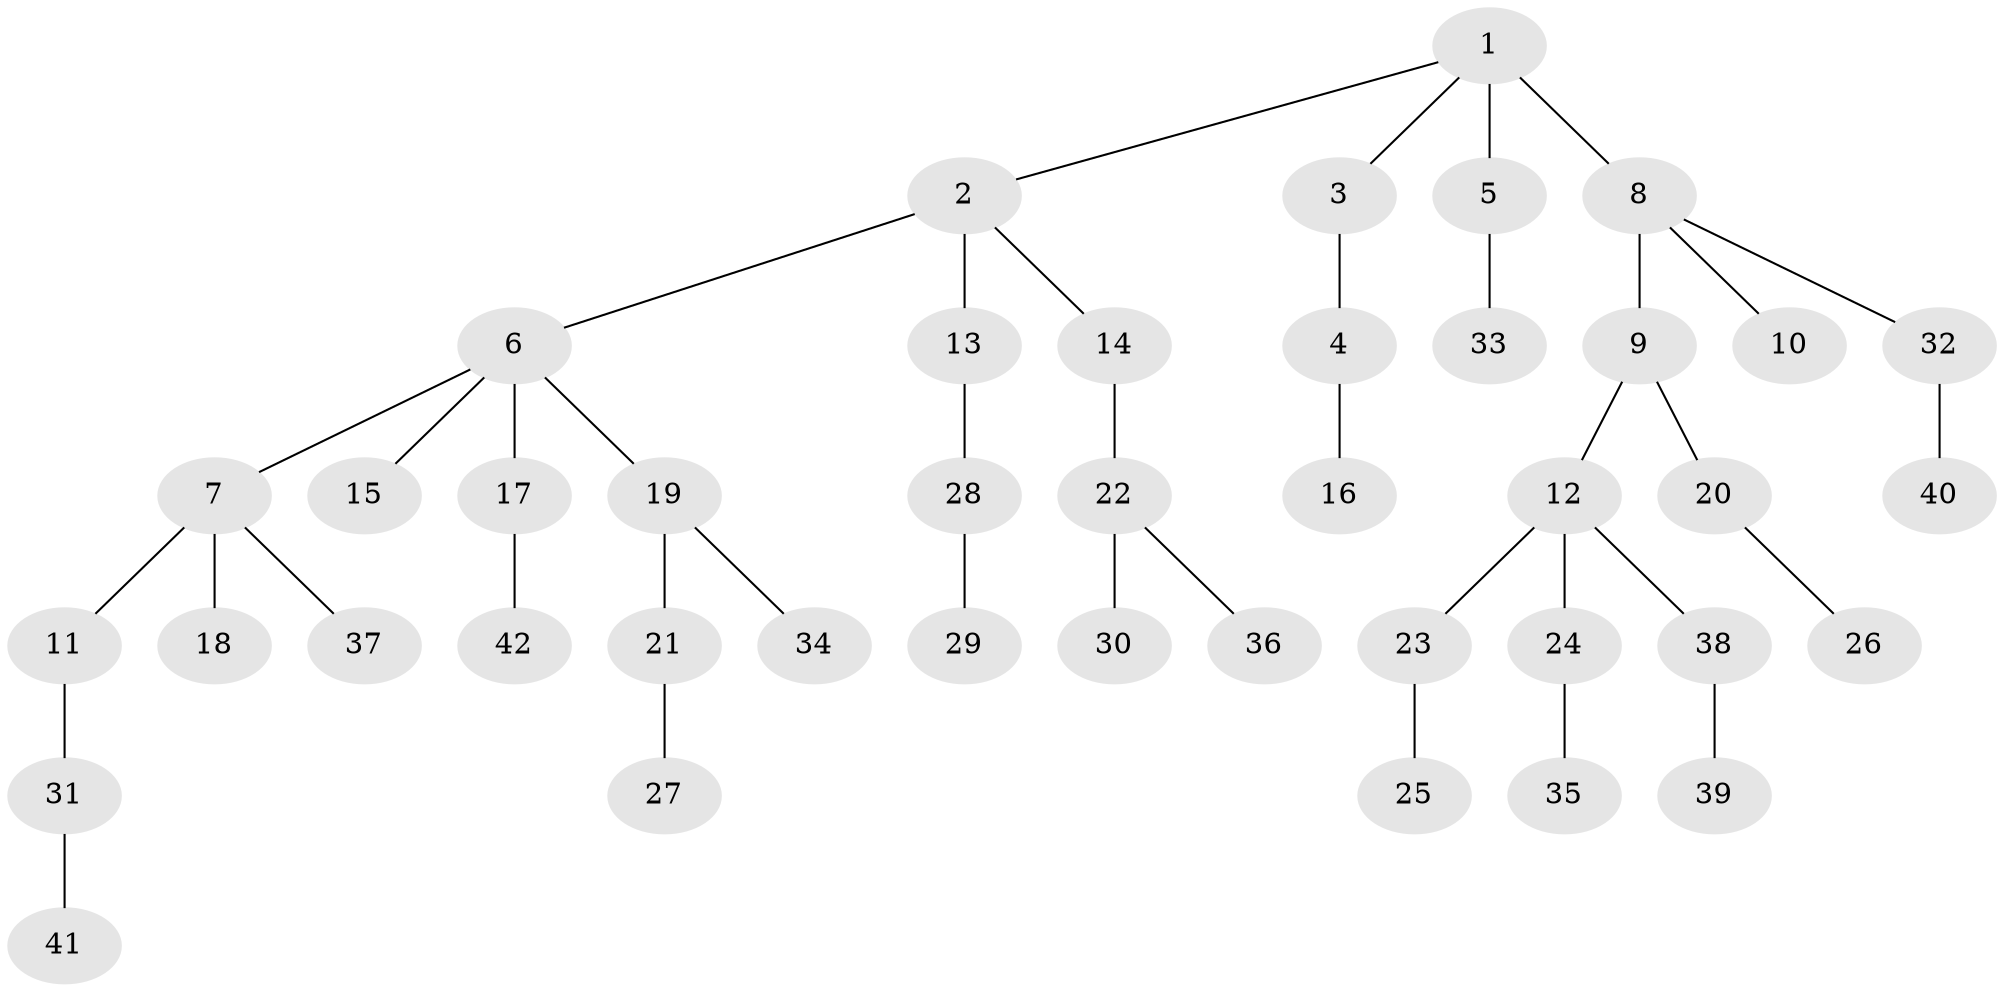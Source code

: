 // original degree distribution, {4: 0.08333333333333333, 5: 0.047619047619047616, 2: 0.15476190476190477, 6: 0.023809523809523808, 3: 0.13095238095238096, 1: 0.5595238095238095}
// Generated by graph-tools (version 1.1) at 2025/36/03/09/25 02:36:51]
// undirected, 42 vertices, 41 edges
graph export_dot {
graph [start="1"]
  node [color=gray90,style=filled];
  1;
  2;
  3;
  4;
  5;
  6;
  7;
  8;
  9;
  10;
  11;
  12;
  13;
  14;
  15;
  16;
  17;
  18;
  19;
  20;
  21;
  22;
  23;
  24;
  25;
  26;
  27;
  28;
  29;
  30;
  31;
  32;
  33;
  34;
  35;
  36;
  37;
  38;
  39;
  40;
  41;
  42;
  1 -- 2 [weight=1.0];
  1 -- 3 [weight=1.0];
  1 -- 5 [weight=1.0];
  1 -- 8 [weight=2.0];
  2 -- 6 [weight=1.0];
  2 -- 13 [weight=2.0];
  2 -- 14 [weight=1.0];
  3 -- 4 [weight=1.0];
  4 -- 16 [weight=1.0];
  5 -- 33 [weight=2.0];
  6 -- 7 [weight=1.0];
  6 -- 15 [weight=1.0];
  6 -- 17 [weight=1.0];
  6 -- 19 [weight=1.0];
  7 -- 11 [weight=1.0];
  7 -- 18 [weight=1.0];
  7 -- 37 [weight=1.0];
  8 -- 9 [weight=1.0];
  8 -- 10 [weight=1.0];
  8 -- 32 [weight=1.0];
  9 -- 12 [weight=1.0];
  9 -- 20 [weight=2.0];
  11 -- 31 [weight=1.0];
  12 -- 23 [weight=1.0];
  12 -- 24 [weight=1.0];
  12 -- 38 [weight=1.0];
  13 -- 28 [weight=1.0];
  14 -- 22 [weight=1.0];
  17 -- 42 [weight=1.0];
  19 -- 21 [weight=1.0];
  19 -- 34 [weight=1.0];
  20 -- 26 [weight=1.0];
  21 -- 27 [weight=2.0];
  22 -- 30 [weight=1.0];
  22 -- 36 [weight=1.0];
  23 -- 25 [weight=1.0];
  24 -- 35 [weight=1.0];
  28 -- 29 [weight=2.0];
  31 -- 41 [weight=2.0];
  32 -- 40 [weight=1.0];
  38 -- 39 [weight=1.0];
}
